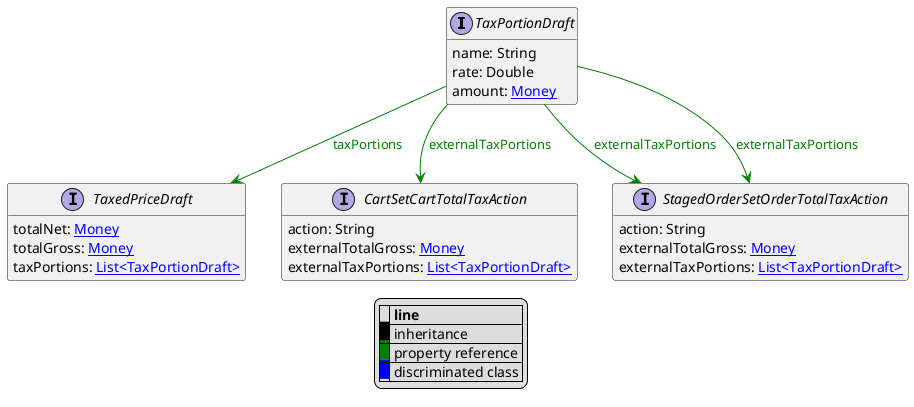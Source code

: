 @startuml

hide empty fields
hide empty methods
legend
|= |= line |
|<back:black>   </back>| inheritance |
|<back:green>   </back>| property reference |
|<back:blue>   </back>| discriminated class |
endlegend
interface TaxPortionDraft [[TaxPortionDraft.svg]]  {
    name: String
    rate: Double
    amount: [[Money.svg Money]]
}



interface TaxedPriceDraft [[TaxedPriceDraft.svg]]  {
    totalNet: [[Money.svg Money]]
    totalGross: [[Money.svg Money]]
    taxPortions: [[TaxPortionDraft.svg List<TaxPortionDraft>]]
}
interface CartSetCartTotalTaxAction [[CartSetCartTotalTaxAction.svg]]  {
    action: String
    externalTotalGross: [[Money.svg Money]]
    externalTaxPortions: [[TaxPortionDraft.svg List<TaxPortionDraft>]]
}
interface StagedOrderSetOrderTotalTaxAction [[StagedOrderSetOrderTotalTaxAction.svg]]  {
    action: String
    externalTotalGross: [[Money.svg Money]]
    externalTaxPortions: [[TaxPortionDraft.svg List<TaxPortionDraft>]]
}

TaxPortionDraft --> TaxedPriceDraft #green;text:green : "taxPortions"
TaxPortionDraft --> CartSetCartTotalTaxAction #green;text:green : "externalTaxPortions"
TaxPortionDraft --> StagedOrderSetOrderTotalTaxAction #green;text:green : "externalTaxPortions"
TaxPortionDraft --> StagedOrderSetOrderTotalTaxAction #green;text:green : "externalTaxPortions"
@enduml
